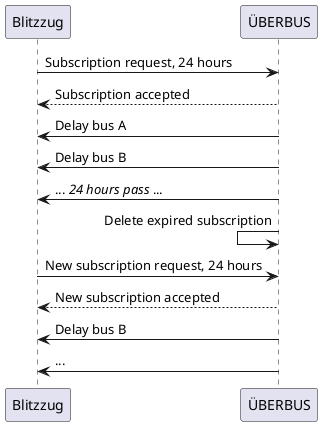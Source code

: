 @startuml
Blitzzug -> ÜBERBUS: Subscription request, 24 hours
Blitzzug <-- ÜBERBUS: Subscription accepted
Blitzzug <- ÜBERBUS: Delay bus A
Blitzzug <- ÜBERBUS: Delay bus B
Blitzzug <- ÜBERBUS: ... //24 hours pass// ...
ÜBERBUS <- ÜBERBUS: Delete expired subscription
Blitzzug -> ÜBERBUS: New subscription request, 24 hours
Blitzzug <-- ÜBERBUS: New subscription accepted
Blitzzug <- ÜBERBUS: Delay bus B
Blitzzug <- ÜBERBUS: ...
@enduml
